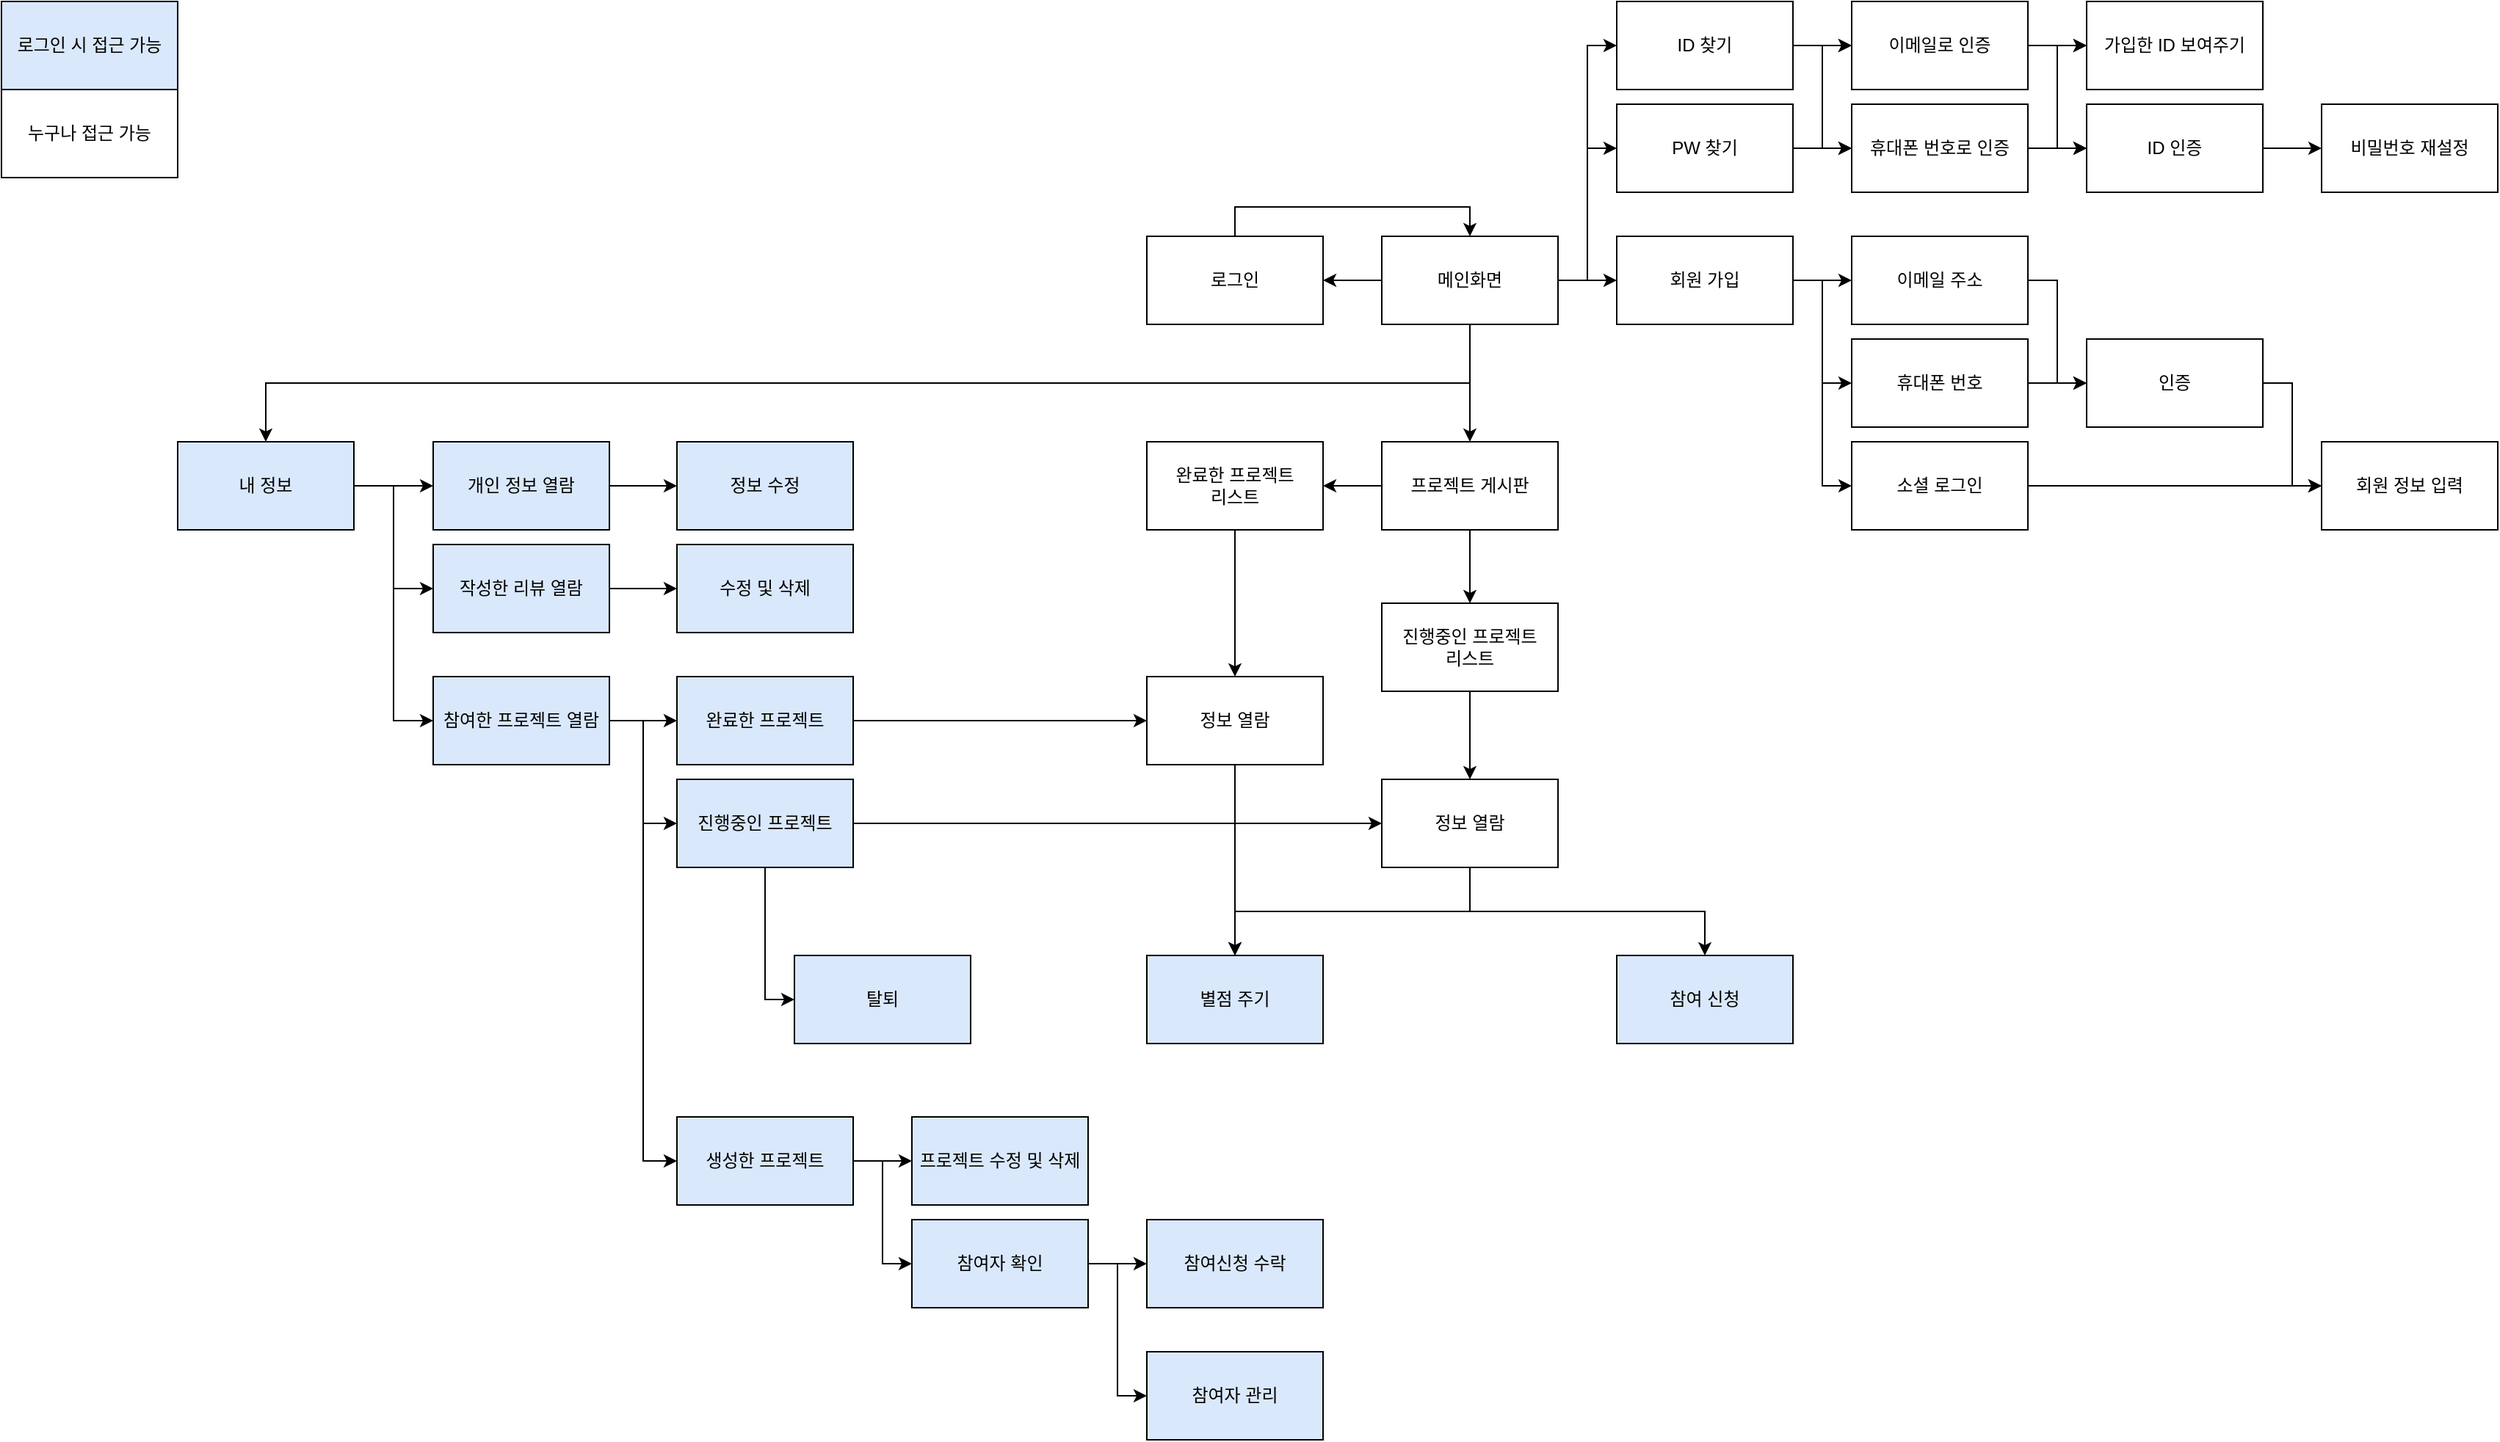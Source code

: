 <mxfile version="20.6.0" type="device"><diagram id="atNk6NkZzC9UexmLSURd" name="페이지-1"><mxGraphModel dx="1688" dy="885" grid="1" gridSize="10" guides="1" tooltips="1" connect="1" arrows="1" fold="1" page="1" pageScale="1" pageWidth="827" pageHeight="1169" math="0" shadow="0"><root><mxCell id="0"/><mxCell id="1" parent="0"/><mxCell id="_BKDXIkQk8l5Chyy_W0b-9" style="edgeStyle=orthogonalEdgeStyle;rounded=0;orthogonalLoop=1;jettySize=auto;html=1;exitX=0.5;exitY=1;exitDx=0;exitDy=0;entryX=0.5;entryY=0;entryDx=0;entryDy=0;" parent="1" source="bjW0CAG0r6nxc3iP6hRu-25" target="_BKDXIkQk8l5Chyy_W0b-2" edge="1"><mxGeometry relative="1" as="geometry"/></mxCell><mxCell id="_BKDXIkQk8l5Chyy_W0b-46" style="edgeStyle=orthogonalEdgeStyle;rounded=0;orthogonalLoop=1;jettySize=auto;html=1;exitX=1;exitY=0.5;exitDx=0;exitDy=0;entryX=0;entryY=0.5;entryDx=0;entryDy=0;" parent="1" source="bjW0CAG0r6nxc3iP6hRu-25" target="_BKDXIkQk8l5Chyy_W0b-45" edge="1"><mxGeometry relative="1" as="geometry"/></mxCell><mxCell id="_BKDXIkQk8l5Chyy_W0b-47" style="edgeStyle=orthogonalEdgeStyle;rounded=0;orthogonalLoop=1;jettySize=auto;html=1;exitX=1;exitY=0.5;exitDx=0;exitDy=0;entryX=0;entryY=0.5;entryDx=0;entryDy=0;" parent="1" source="bjW0CAG0r6nxc3iP6hRu-25" target="_BKDXIkQk8l5Chyy_W0b-44" edge="1"><mxGeometry relative="1" as="geometry"/></mxCell><mxCell id="_BKDXIkQk8l5Chyy_W0b-48" style="edgeStyle=orthogonalEdgeStyle;rounded=0;orthogonalLoop=1;jettySize=auto;html=1;exitX=1;exitY=0.5;exitDx=0;exitDy=0;entryX=0;entryY=0.5;entryDx=0;entryDy=0;" parent="1" source="bjW0CAG0r6nxc3iP6hRu-25" target="_BKDXIkQk8l5Chyy_W0b-15" edge="1"><mxGeometry relative="1" as="geometry"/></mxCell><mxCell id="3mjZ2GjrSlD1f7R-v62S-1" style="edgeStyle=orthogonalEdgeStyle;rounded=0;orthogonalLoop=1;jettySize=auto;html=1;exitX=0.5;exitY=1;exitDx=0;exitDy=0;entryX=0.5;entryY=0;entryDx=0;entryDy=0;" edge="1" parent="1" source="bjW0CAG0r6nxc3iP6hRu-25" target="_BKDXIkQk8l5Chyy_W0b-3"><mxGeometry relative="1" as="geometry"/></mxCell><mxCell id="3mjZ2GjrSlD1f7R-v62S-22" value="" style="edgeStyle=orthogonalEdgeStyle;rounded=0;orthogonalLoop=1;jettySize=auto;html=1;" edge="1" parent="1" source="bjW0CAG0r6nxc3iP6hRu-25" target="3mjZ2GjrSlD1f7R-v62S-21"><mxGeometry relative="1" as="geometry"/></mxCell><mxCell id="bjW0CAG0r6nxc3iP6hRu-25" value="메인화면" style="rounded=0;whiteSpace=wrap;html=1;" parent="1" vertex="1"><mxGeometry x="940" y="160" width="120" height="60" as="geometry"/></mxCell><mxCell id="_BKDXIkQk8l5Chyy_W0b-17" style="edgeStyle=orthogonalEdgeStyle;rounded=0;orthogonalLoop=1;jettySize=auto;html=1;exitX=0.5;exitY=1;exitDx=0;exitDy=0;entryX=0.5;entryY=0;entryDx=0;entryDy=0;" parent="1" source="_BKDXIkQk8l5Chyy_W0b-2" target="_BKDXIkQk8l5Chyy_W0b-14" edge="1"><mxGeometry relative="1" as="geometry"/></mxCell><mxCell id="3mjZ2GjrSlD1f7R-v62S-38" style="edgeStyle=orthogonalEdgeStyle;rounded=0;orthogonalLoop=1;jettySize=auto;html=1;exitX=0;exitY=0.5;exitDx=0;exitDy=0;entryX=1;entryY=0.5;entryDx=0;entryDy=0;" edge="1" parent="1" source="_BKDXIkQk8l5Chyy_W0b-2" target="3mjZ2GjrSlD1f7R-v62S-32"><mxGeometry relative="1" as="geometry"/></mxCell><mxCell id="_BKDXIkQk8l5Chyy_W0b-2" value="프로젝트 게시판" style="rounded=0;whiteSpace=wrap;html=1;" parent="1" vertex="1"><mxGeometry x="940" y="300" width="120" height="60" as="geometry"/></mxCell><mxCell id="3mjZ2GjrSlD1f7R-v62S-24" value="" style="edgeStyle=orthogonalEdgeStyle;rounded=0;orthogonalLoop=1;jettySize=auto;html=1;" edge="1" parent="1" source="_BKDXIkQk8l5Chyy_W0b-3" target="3mjZ2GjrSlD1f7R-v62S-5"><mxGeometry relative="1" as="geometry"/></mxCell><mxCell id="3mjZ2GjrSlD1f7R-v62S-25" style="edgeStyle=orthogonalEdgeStyle;rounded=0;orthogonalLoop=1;jettySize=auto;html=1;exitX=1;exitY=0.5;exitDx=0;exitDy=0;entryX=0;entryY=0.5;entryDx=0;entryDy=0;" edge="1" parent="1" source="_BKDXIkQk8l5Chyy_W0b-3" target="3mjZ2GjrSlD1f7R-v62S-7"><mxGeometry relative="1" as="geometry"/></mxCell><mxCell id="3mjZ2GjrSlD1f7R-v62S-26" style="edgeStyle=orthogonalEdgeStyle;rounded=0;orthogonalLoop=1;jettySize=auto;html=1;exitX=1;exitY=0.5;exitDx=0;exitDy=0;entryX=0;entryY=0.5;entryDx=0;entryDy=0;" edge="1" parent="1" source="_BKDXIkQk8l5Chyy_W0b-3" target="3mjZ2GjrSlD1f7R-v62S-6"><mxGeometry relative="1" as="geometry"/></mxCell><mxCell id="_BKDXIkQk8l5Chyy_W0b-3" value="내 정보" style="rounded=0;whiteSpace=wrap;html=1;fillColor=#dae8fc;strokeColor=#000000;" parent="1" vertex="1"><mxGeometry x="120" y="300" width="120" height="60" as="geometry"/></mxCell><mxCell id="_BKDXIkQk8l5Chyy_W0b-7" value="로그인 시 접근 가능" style="rounded=0;whiteSpace=wrap;html=1;fillColor=#dae8fc;strokeColor=#000000;" parent="1" vertex="1"><mxGeometry width="120" height="60" as="geometry"/></mxCell><mxCell id="_BKDXIkQk8l5Chyy_W0b-8" value="누구나 접근 가능" style="rounded=0;whiteSpace=wrap;html=1;" parent="1" vertex="1"><mxGeometry y="60" width="120" height="60" as="geometry"/></mxCell><mxCell id="3mjZ2GjrSlD1f7R-v62S-40" style="edgeStyle=orthogonalEdgeStyle;rounded=0;orthogonalLoop=1;jettySize=auto;html=1;exitX=0.5;exitY=1;exitDx=0;exitDy=0;entryX=0.5;entryY=0;entryDx=0;entryDy=0;" edge="1" parent="1" source="_BKDXIkQk8l5Chyy_W0b-14" target="3mjZ2GjrSlD1f7R-v62S-39"><mxGeometry relative="1" as="geometry"/></mxCell><mxCell id="_BKDXIkQk8l5Chyy_W0b-14" value="진행중인 프로젝트&lt;br&gt;리스트" style="rounded=0;whiteSpace=wrap;html=1;" parent="1" vertex="1"><mxGeometry x="940" y="410" width="120" height="60" as="geometry"/></mxCell><mxCell id="_BKDXIkQk8l5Chyy_W0b-31" style="edgeStyle=orthogonalEdgeStyle;rounded=0;orthogonalLoop=1;jettySize=auto;html=1;exitX=1;exitY=0.5;exitDx=0;exitDy=0;entryX=0;entryY=0.5;entryDx=0;entryDy=0;" parent="1" source="_BKDXIkQk8l5Chyy_W0b-15" target="_BKDXIkQk8l5Chyy_W0b-26" edge="1"><mxGeometry relative="1" as="geometry"/></mxCell><mxCell id="_BKDXIkQk8l5Chyy_W0b-32" style="edgeStyle=orthogonalEdgeStyle;rounded=0;orthogonalLoop=1;jettySize=auto;html=1;exitX=1;exitY=0.5;exitDx=0;exitDy=0;entryX=0;entryY=0.5;entryDx=0;entryDy=0;" parent="1" source="_BKDXIkQk8l5Chyy_W0b-15" target="_BKDXIkQk8l5Chyy_W0b-29" edge="1"><mxGeometry relative="1" as="geometry"/></mxCell><mxCell id="_BKDXIkQk8l5Chyy_W0b-33" style="edgeStyle=orthogonalEdgeStyle;rounded=0;orthogonalLoop=1;jettySize=auto;html=1;exitX=1;exitY=0.5;exitDx=0;exitDy=0;entryX=0;entryY=0.5;entryDx=0;entryDy=0;" parent="1" source="_BKDXIkQk8l5Chyy_W0b-15" target="_BKDXIkQk8l5Chyy_W0b-30" edge="1"><mxGeometry relative="1" as="geometry"/></mxCell><mxCell id="_BKDXIkQk8l5Chyy_W0b-15" value="회원 가입" style="rounded=0;whiteSpace=wrap;html=1;" parent="1" vertex="1"><mxGeometry x="1100" y="160" width="120" height="60" as="geometry"/></mxCell><mxCell id="_BKDXIkQk8l5Chyy_W0b-19" value="별점 주기" style="rounded=0;whiteSpace=wrap;html=1;fillColor=#dae8fc;strokeColor=#000000;" parent="1" vertex="1"><mxGeometry x="780" y="650" width="120" height="60" as="geometry"/></mxCell><mxCell id="_BKDXIkQk8l5Chyy_W0b-20" value="참여 신청" style="rounded=0;whiteSpace=wrap;html=1;fillColor=#dae8fc;strokeColor=#000000;" parent="1" vertex="1"><mxGeometry x="1100" y="650" width="120" height="60" as="geometry"/></mxCell><mxCell id="_BKDXIkQk8l5Chyy_W0b-35" style="edgeStyle=orthogonalEdgeStyle;rounded=0;orthogonalLoop=1;jettySize=auto;html=1;exitX=1;exitY=0.5;exitDx=0;exitDy=0;entryX=0;entryY=0.5;entryDx=0;entryDy=0;" parent="1" source="_BKDXIkQk8l5Chyy_W0b-26" target="_BKDXIkQk8l5Chyy_W0b-34" edge="1"><mxGeometry relative="1" as="geometry"/></mxCell><mxCell id="_BKDXIkQk8l5Chyy_W0b-26" value="이메일 주소" style="rounded=0;whiteSpace=wrap;html=1;" parent="1" vertex="1"><mxGeometry x="1260" y="160" width="120" height="60" as="geometry"/></mxCell><mxCell id="_BKDXIkQk8l5Chyy_W0b-36" style="edgeStyle=orthogonalEdgeStyle;rounded=0;orthogonalLoop=1;jettySize=auto;html=1;exitX=1;exitY=0.5;exitDx=0;exitDy=0;entryX=0;entryY=0.5;entryDx=0;entryDy=0;" parent="1" source="_BKDXIkQk8l5Chyy_W0b-29" target="_BKDXIkQk8l5Chyy_W0b-34" edge="1"><mxGeometry relative="1" as="geometry"/></mxCell><mxCell id="_BKDXIkQk8l5Chyy_W0b-29" value="휴대폰 번호" style="rounded=0;whiteSpace=wrap;html=1;" parent="1" vertex="1"><mxGeometry x="1260" y="230" width="120" height="60" as="geometry"/></mxCell><mxCell id="_BKDXIkQk8l5Chyy_W0b-39" style="edgeStyle=orthogonalEdgeStyle;rounded=0;orthogonalLoop=1;jettySize=auto;html=1;exitX=1;exitY=0.5;exitDx=0;exitDy=0;entryX=0;entryY=0.5;entryDx=0;entryDy=0;" parent="1" source="_BKDXIkQk8l5Chyy_W0b-30" target="_BKDXIkQk8l5Chyy_W0b-37" edge="1"><mxGeometry relative="1" as="geometry"/></mxCell><mxCell id="_BKDXIkQk8l5Chyy_W0b-30" value="소셜 로그인" style="rounded=0;whiteSpace=wrap;html=1;" parent="1" vertex="1"><mxGeometry x="1260" y="300" width="120" height="60" as="geometry"/></mxCell><mxCell id="_BKDXIkQk8l5Chyy_W0b-38" style="edgeStyle=orthogonalEdgeStyle;rounded=0;orthogonalLoop=1;jettySize=auto;html=1;exitX=1;exitY=0.5;exitDx=0;exitDy=0;entryX=0;entryY=0.5;entryDx=0;entryDy=0;" parent="1" source="_BKDXIkQk8l5Chyy_W0b-34" target="_BKDXIkQk8l5Chyy_W0b-37" edge="1"><mxGeometry relative="1" as="geometry"/></mxCell><mxCell id="_BKDXIkQk8l5Chyy_W0b-34" value="인증" style="rounded=0;whiteSpace=wrap;html=1;" parent="1" vertex="1"><mxGeometry x="1420" y="230" width="120" height="60" as="geometry"/></mxCell><mxCell id="_BKDXIkQk8l5Chyy_W0b-37" value="회원 정보 입력" style="rounded=0;whiteSpace=wrap;html=1;" parent="1" vertex="1"><mxGeometry x="1580" y="300" width="120" height="60" as="geometry"/></mxCell><mxCell id="_BKDXIkQk8l5Chyy_W0b-64" style="edgeStyle=orthogonalEdgeStyle;rounded=0;orthogonalLoop=1;jettySize=auto;html=1;exitX=1;exitY=0.5;exitDx=0;exitDy=0;entryX=0;entryY=0.5;entryDx=0;entryDy=0;" parent="1" source="_BKDXIkQk8l5Chyy_W0b-44" target="_BKDXIkQk8l5Chyy_W0b-49" edge="1"><mxGeometry relative="1" as="geometry"/></mxCell><mxCell id="_BKDXIkQk8l5Chyy_W0b-65" style="edgeStyle=orthogonalEdgeStyle;rounded=0;orthogonalLoop=1;jettySize=auto;html=1;exitX=1;exitY=0.5;exitDx=0;exitDy=0;entryX=0;entryY=0.5;entryDx=0;entryDy=0;" parent="1" source="_BKDXIkQk8l5Chyy_W0b-44" target="_BKDXIkQk8l5Chyy_W0b-50" edge="1"><mxGeometry relative="1" as="geometry"/></mxCell><mxCell id="_BKDXIkQk8l5Chyy_W0b-44" value="PW 찾기" style="rounded=0;whiteSpace=wrap;html=1;" parent="1" vertex="1"><mxGeometry x="1100" y="70" width="120" height="60" as="geometry"/></mxCell><mxCell id="_BKDXIkQk8l5Chyy_W0b-51" style="edgeStyle=orthogonalEdgeStyle;rounded=0;orthogonalLoop=1;jettySize=auto;html=1;exitX=1;exitY=0.5;exitDx=0;exitDy=0;entryX=0;entryY=0.5;entryDx=0;entryDy=0;" parent="1" source="_BKDXIkQk8l5Chyy_W0b-45" target="_BKDXIkQk8l5Chyy_W0b-49" edge="1"><mxGeometry relative="1" as="geometry"/></mxCell><mxCell id="_BKDXIkQk8l5Chyy_W0b-52" style="edgeStyle=orthogonalEdgeStyle;rounded=0;orthogonalLoop=1;jettySize=auto;html=1;exitX=1;exitY=0.5;exitDx=0;exitDy=0;entryX=0;entryY=0.5;entryDx=0;entryDy=0;" parent="1" source="_BKDXIkQk8l5Chyy_W0b-45" target="_BKDXIkQk8l5Chyy_W0b-50" edge="1"><mxGeometry relative="1" as="geometry"/></mxCell><mxCell id="_BKDXIkQk8l5Chyy_W0b-45" value="ID 찾기" style="rounded=0;whiteSpace=wrap;html=1;" parent="1" vertex="1"><mxGeometry x="1100" width="120" height="60" as="geometry"/></mxCell><mxCell id="_BKDXIkQk8l5Chyy_W0b-55" style="edgeStyle=orthogonalEdgeStyle;rounded=0;orthogonalLoop=1;jettySize=auto;html=1;exitX=1;exitY=0.5;exitDx=0;exitDy=0;entryX=0;entryY=0.5;entryDx=0;entryDy=0;" parent="1" source="_BKDXIkQk8l5Chyy_W0b-49" target="_BKDXIkQk8l5Chyy_W0b-53" edge="1"><mxGeometry relative="1" as="geometry"/></mxCell><mxCell id="_BKDXIkQk8l5Chyy_W0b-62" style="edgeStyle=orthogonalEdgeStyle;rounded=0;orthogonalLoop=1;jettySize=auto;html=1;exitX=1;exitY=0.5;exitDx=0;exitDy=0;entryX=0;entryY=0.5;entryDx=0;entryDy=0;" parent="1" source="_BKDXIkQk8l5Chyy_W0b-49" target="_BKDXIkQk8l5Chyy_W0b-56" edge="1"><mxGeometry relative="1" as="geometry"/></mxCell><mxCell id="_BKDXIkQk8l5Chyy_W0b-49" value="휴대폰 번호로 인증" style="rounded=0;whiteSpace=wrap;html=1;" parent="1" vertex="1"><mxGeometry x="1260" y="70" width="120" height="60" as="geometry"/></mxCell><mxCell id="_BKDXIkQk8l5Chyy_W0b-54" style="edgeStyle=orthogonalEdgeStyle;rounded=0;orthogonalLoop=1;jettySize=auto;html=1;exitX=1;exitY=0.5;exitDx=0;exitDy=0;entryX=0;entryY=0.5;entryDx=0;entryDy=0;" parent="1" source="_BKDXIkQk8l5Chyy_W0b-50" target="_BKDXIkQk8l5Chyy_W0b-53" edge="1"><mxGeometry relative="1" as="geometry"/></mxCell><mxCell id="_BKDXIkQk8l5Chyy_W0b-61" style="edgeStyle=orthogonalEdgeStyle;rounded=0;orthogonalLoop=1;jettySize=auto;html=1;exitX=1;exitY=0.5;exitDx=0;exitDy=0;entryX=0;entryY=0.5;entryDx=0;entryDy=0;" parent="1" source="_BKDXIkQk8l5Chyy_W0b-50" target="_BKDXIkQk8l5Chyy_W0b-56" edge="1"><mxGeometry relative="1" as="geometry"/></mxCell><mxCell id="_BKDXIkQk8l5Chyy_W0b-50" value="이메일로 인증" style="rounded=0;whiteSpace=wrap;html=1;" parent="1" vertex="1"><mxGeometry x="1260" width="120" height="60" as="geometry"/></mxCell><mxCell id="_BKDXIkQk8l5Chyy_W0b-53" value="가입한 ID 보여주기" style="rounded=0;whiteSpace=wrap;html=1;" parent="1" vertex="1"><mxGeometry x="1420" width="120" height="60" as="geometry"/></mxCell><mxCell id="_BKDXIkQk8l5Chyy_W0b-63" style="edgeStyle=orthogonalEdgeStyle;rounded=0;orthogonalLoop=1;jettySize=auto;html=1;exitX=1;exitY=0.5;exitDx=0;exitDy=0;entryX=0;entryY=0.5;entryDx=0;entryDy=0;" parent="1" source="_BKDXIkQk8l5Chyy_W0b-56" target="_BKDXIkQk8l5Chyy_W0b-60" edge="1"><mxGeometry relative="1" as="geometry"/></mxCell><mxCell id="_BKDXIkQk8l5Chyy_W0b-56" value="ID 인증" style="rounded=0;whiteSpace=wrap;html=1;" parent="1" vertex="1"><mxGeometry x="1420" y="70" width="120" height="60" as="geometry"/></mxCell><mxCell id="_BKDXIkQk8l5Chyy_W0b-60" value="비밀번호 재설정" style="rounded=0;whiteSpace=wrap;html=1;" parent="1" vertex="1"><mxGeometry x="1580" y="70" width="120" height="60" as="geometry"/></mxCell><mxCell id="3mjZ2GjrSlD1f7R-v62S-2" value="정보 수정" style="rounded=0;whiteSpace=wrap;html=1;fillColor=#dae8fc;strokeColor=#000000;" vertex="1" parent="1"><mxGeometry x="460.0" y="300" width="120" height="60" as="geometry"/></mxCell><mxCell id="3mjZ2GjrSlD1f7R-v62S-27" style="edgeStyle=orthogonalEdgeStyle;rounded=0;orthogonalLoop=1;jettySize=auto;html=1;exitX=1;exitY=0.5;exitDx=0;exitDy=0;entryX=0;entryY=0.5;entryDx=0;entryDy=0;" edge="1" parent="1" source="3mjZ2GjrSlD1f7R-v62S-5" target="3mjZ2GjrSlD1f7R-v62S-2"><mxGeometry relative="1" as="geometry"/></mxCell><mxCell id="3mjZ2GjrSlD1f7R-v62S-5" value="개인 정보 열람" style="rounded=0;whiteSpace=wrap;html=1;fillColor=#dae8fc;strokeColor=#000000;" vertex="1" parent="1"><mxGeometry x="294" y="300" width="120" height="60" as="geometry"/></mxCell><mxCell id="3mjZ2GjrSlD1f7R-v62S-29" value="" style="edgeStyle=orthogonalEdgeStyle;rounded=0;orthogonalLoop=1;jettySize=auto;html=1;" edge="1" parent="1" source="3mjZ2GjrSlD1f7R-v62S-6" target="3mjZ2GjrSlD1f7R-v62S-15"><mxGeometry relative="1" as="geometry"/></mxCell><mxCell id="3mjZ2GjrSlD1f7R-v62S-30" style="edgeStyle=orthogonalEdgeStyle;rounded=0;orthogonalLoop=1;jettySize=auto;html=1;exitX=1;exitY=0.5;exitDx=0;exitDy=0;entryX=0;entryY=0.5;entryDx=0;entryDy=0;" edge="1" parent="1" source="3mjZ2GjrSlD1f7R-v62S-6" target="3mjZ2GjrSlD1f7R-v62S-14"><mxGeometry relative="1" as="geometry"/></mxCell><mxCell id="3mjZ2GjrSlD1f7R-v62S-31" style="edgeStyle=orthogonalEdgeStyle;rounded=0;orthogonalLoop=1;jettySize=auto;html=1;exitX=1;exitY=0.5;exitDx=0;exitDy=0;entryX=0;entryY=0.5;entryDx=0;entryDy=0;" edge="1" parent="1" source="3mjZ2GjrSlD1f7R-v62S-6" target="3mjZ2GjrSlD1f7R-v62S-18"><mxGeometry relative="1" as="geometry"/></mxCell><mxCell id="3mjZ2GjrSlD1f7R-v62S-6" value="참여한 프로젝트 열람" style="rounded=0;whiteSpace=wrap;html=1;fillColor=#dae8fc;strokeColor=#000000;" vertex="1" parent="1"><mxGeometry x="294" y="460" width="120" height="60" as="geometry"/></mxCell><mxCell id="3mjZ2GjrSlD1f7R-v62S-28" style="edgeStyle=orthogonalEdgeStyle;rounded=0;orthogonalLoop=1;jettySize=auto;html=1;exitX=1;exitY=0.5;exitDx=0;exitDy=0;entryX=0;entryY=0.5;entryDx=0;entryDy=0;" edge="1" parent="1" source="3mjZ2GjrSlD1f7R-v62S-7" target="3mjZ2GjrSlD1f7R-v62S-12"><mxGeometry relative="1" as="geometry"/></mxCell><mxCell id="3mjZ2GjrSlD1f7R-v62S-7" value="작성한 리뷰 열람" style="rounded=0;whiteSpace=wrap;html=1;fillColor=#dae8fc;strokeColor=#000000;" vertex="1" parent="1"><mxGeometry x="294" y="370" width="120" height="60" as="geometry"/></mxCell><mxCell id="3mjZ2GjrSlD1f7R-v62S-12" value="수정 및 삭제" style="rounded=0;whiteSpace=wrap;html=1;fillColor=#dae8fc;strokeColor=#000000;" vertex="1" parent="1"><mxGeometry x="460.0" y="370" width="120" height="60" as="geometry"/></mxCell><mxCell id="3mjZ2GjrSlD1f7R-v62S-41" style="edgeStyle=orthogonalEdgeStyle;rounded=0;orthogonalLoop=1;jettySize=auto;html=1;exitX=1;exitY=0.5;exitDx=0;exitDy=0;entryX=0;entryY=0.5;entryDx=0;entryDy=0;" edge="1" parent="1" source="3mjZ2GjrSlD1f7R-v62S-14" target="3mjZ2GjrSlD1f7R-v62S-39"><mxGeometry relative="1" as="geometry"/></mxCell><mxCell id="3mjZ2GjrSlD1f7R-v62S-45" style="edgeStyle=orthogonalEdgeStyle;rounded=0;orthogonalLoop=1;jettySize=auto;html=1;exitX=0.5;exitY=1;exitDx=0;exitDy=0;entryX=0;entryY=0.5;entryDx=0;entryDy=0;" edge="1" parent="1" source="3mjZ2GjrSlD1f7R-v62S-14" target="3mjZ2GjrSlD1f7R-v62S-43"><mxGeometry relative="1" as="geometry"/></mxCell><mxCell id="3mjZ2GjrSlD1f7R-v62S-14" value="진행중인 프로젝트" style="rounded=0;whiteSpace=wrap;html=1;fillColor=#dae8fc;strokeColor=#000000;" vertex="1" parent="1"><mxGeometry x="460.0" y="530" width="120" height="60" as="geometry"/></mxCell><mxCell id="3mjZ2GjrSlD1f7R-v62S-36" style="edgeStyle=orthogonalEdgeStyle;rounded=0;orthogonalLoop=1;jettySize=auto;html=1;exitX=1;exitY=0.5;exitDx=0;exitDy=0;entryX=0;entryY=0.5;entryDx=0;entryDy=0;" edge="1" parent="1" source="3mjZ2GjrSlD1f7R-v62S-15" target="3mjZ2GjrSlD1f7R-v62S-35"><mxGeometry relative="1" as="geometry"/></mxCell><mxCell id="3mjZ2GjrSlD1f7R-v62S-15" value="완료한 프로젝트" style="rounded=0;whiteSpace=wrap;html=1;fillColor=#dae8fc;strokeColor=#000000;" vertex="1" parent="1"><mxGeometry x="460.0" y="460" width="120" height="60" as="geometry"/></mxCell><mxCell id="3mjZ2GjrSlD1f7R-v62S-50" style="edgeStyle=orthogonalEdgeStyle;rounded=0;orthogonalLoop=1;jettySize=auto;html=1;exitX=1;exitY=0.5;exitDx=0;exitDy=0;entryX=0;entryY=0.5;entryDx=0;entryDy=0;" edge="1" parent="1" source="3mjZ2GjrSlD1f7R-v62S-18" target="3mjZ2GjrSlD1f7R-v62S-49"><mxGeometry relative="1" as="geometry"/></mxCell><mxCell id="3mjZ2GjrSlD1f7R-v62S-52" style="edgeStyle=orthogonalEdgeStyle;rounded=0;orthogonalLoop=1;jettySize=auto;html=1;exitX=1;exitY=0.5;exitDx=0;exitDy=0;entryX=0;entryY=0.5;entryDx=0;entryDy=0;" edge="1" parent="1" source="3mjZ2GjrSlD1f7R-v62S-18" target="3mjZ2GjrSlD1f7R-v62S-51"><mxGeometry relative="1" as="geometry"/></mxCell><mxCell id="3mjZ2GjrSlD1f7R-v62S-18" value="생성한 프로젝트" style="rounded=0;whiteSpace=wrap;html=1;fillColor=#dae8fc;strokeColor=#000000;" vertex="1" parent="1"><mxGeometry x="460.0" y="760" width="120" height="60" as="geometry"/></mxCell><mxCell id="3mjZ2GjrSlD1f7R-v62S-23" style="edgeStyle=orthogonalEdgeStyle;rounded=0;orthogonalLoop=1;jettySize=auto;html=1;exitX=0.5;exitY=0;exitDx=0;exitDy=0;entryX=0.5;entryY=0;entryDx=0;entryDy=0;" edge="1" parent="1" source="3mjZ2GjrSlD1f7R-v62S-21" target="bjW0CAG0r6nxc3iP6hRu-25"><mxGeometry relative="1" as="geometry"/></mxCell><mxCell id="3mjZ2GjrSlD1f7R-v62S-21" value="로그인" style="rounded=0;whiteSpace=wrap;html=1;" vertex="1" parent="1"><mxGeometry x="780" y="160" width="120" height="60" as="geometry"/></mxCell><mxCell id="3mjZ2GjrSlD1f7R-v62S-37" style="edgeStyle=orthogonalEdgeStyle;rounded=0;orthogonalLoop=1;jettySize=auto;html=1;exitX=0.5;exitY=1;exitDx=0;exitDy=0;entryX=0.5;entryY=0;entryDx=0;entryDy=0;" edge="1" parent="1" source="3mjZ2GjrSlD1f7R-v62S-32" target="3mjZ2GjrSlD1f7R-v62S-35"><mxGeometry relative="1" as="geometry"/></mxCell><mxCell id="3mjZ2GjrSlD1f7R-v62S-32" value="완료한 프로젝트 &lt;br&gt;리스트" style="rounded=0;whiteSpace=wrap;html=1;" vertex="1" parent="1"><mxGeometry x="780" y="300" width="120" height="60" as="geometry"/></mxCell><mxCell id="3mjZ2GjrSlD1f7R-v62S-46" style="edgeStyle=orthogonalEdgeStyle;rounded=0;orthogonalLoop=1;jettySize=auto;html=1;exitX=0.5;exitY=1;exitDx=0;exitDy=0;entryX=0.5;entryY=0;entryDx=0;entryDy=0;" edge="1" parent="1" source="3mjZ2GjrSlD1f7R-v62S-35" target="_BKDXIkQk8l5Chyy_W0b-19"><mxGeometry relative="1" as="geometry"/></mxCell><mxCell id="3mjZ2GjrSlD1f7R-v62S-35" value="정보 열람" style="rounded=0;whiteSpace=wrap;html=1;" vertex="1" parent="1"><mxGeometry x="780" y="460" width="120" height="60" as="geometry"/></mxCell><mxCell id="3mjZ2GjrSlD1f7R-v62S-47" style="edgeStyle=orthogonalEdgeStyle;rounded=0;orthogonalLoop=1;jettySize=auto;html=1;exitX=0.5;exitY=1;exitDx=0;exitDy=0;entryX=0.5;entryY=0;entryDx=0;entryDy=0;" edge="1" parent="1" source="3mjZ2GjrSlD1f7R-v62S-39" target="_BKDXIkQk8l5Chyy_W0b-19"><mxGeometry relative="1" as="geometry"/></mxCell><mxCell id="3mjZ2GjrSlD1f7R-v62S-48" style="edgeStyle=orthogonalEdgeStyle;rounded=0;orthogonalLoop=1;jettySize=auto;html=1;exitX=0.5;exitY=1;exitDx=0;exitDy=0;entryX=0.5;entryY=0;entryDx=0;entryDy=0;" edge="1" parent="1" source="3mjZ2GjrSlD1f7R-v62S-39" target="_BKDXIkQk8l5Chyy_W0b-20"><mxGeometry relative="1" as="geometry"/></mxCell><mxCell id="3mjZ2GjrSlD1f7R-v62S-39" value="정보 열람" style="rounded=0;whiteSpace=wrap;html=1;" vertex="1" parent="1"><mxGeometry x="940" y="530" width="120" height="60" as="geometry"/></mxCell><mxCell id="3mjZ2GjrSlD1f7R-v62S-43" value="탈퇴" style="rounded=0;whiteSpace=wrap;html=1;fillColor=#dae8fc;strokeColor=#000000;" vertex="1" parent="1"><mxGeometry x="540" y="650" width="120" height="60" as="geometry"/></mxCell><mxCell id="3mjZ2GjrSlD1f7R-v62S-49" value="프로젝트 수정 및 삭제" style="rounded=0;whiteSpace=wrap;html=1;fillColor=#dae8fc;strokeColor=#000000;" vertex="1" parent="1"><mxGeometry x="620" y="760" width="120" height="60" as="geometry"/></mxCell><mxCell id="3mjZ2GjrSlD1f7R-v62S-54" style="edgeStyle=orthogonalEdgeStyle;rounded=0;orthogonalLoop=1;jettySize=auto;html=1;exitX=1;exitY=0.5;exitDx=0;exitDy=0;entryX=0;entryY=0.5;entryDx=0;entryDy=0;" edge="1" parent="1" source="3mjZ2GjrSlD1f7R-v62S-51" target="3mjZ2GjrSlD1f7R-v62S-53"><mxGeometry relative="1" as="geometry"/></mxCell><mxCell id="3mjZ2GjrSlD1f7R-v62S-56" style="edgeStyle=orthogonalEdgeStyle;rounded=0;orthogonalLoop=1;jettySize=auto;html=1;exitX=1;exitY=0.5;exitDx=0;exitDy=0;entryX=0;entryY=0.5;entryDx=0;entryDy=0;" edge="1" parent="1" source="3mjZ2GjrSlD1f7R-v62S-51" target="3mjZ2GjrSlD1f7R-v62S-55"><mxGeometry relative="1" as="geometry"/></mxCell><mxCell id="3mjZ2GjrSlD1f7R-v62S-51" value="참여자 확인" style="rounded=0;whiteSpace=wrap;html=1;fillColor=#dae8fc;strokeColor=#000000;" vertex="1" parent="1"><mxGeometry x="620" y="830" width="120" height="60" as="geometry"/></mxCell><mxCell id="3mjZ2GjrSlD1f7R-v62S-53" value="참여신청 수락" style="rounded=0;whiteSpace=wrap;html=1;fillColor=#dae8fc;strokeColor=#000000;" vertex="1" parent="1"><mxGeometry x="780" y="830" width="120" height="60" as="geometry"/></mxCell><mxCell id="3mjZ2GjrSlD1f7R-v62S-55" value="참여자 관리" style="rounded=0;whiteSpace=wrap;html=1;fillColor=#dae8fc;strokeColor=#000000;" vertex="1" parent="1"><mxGeometry x="780" y="920" width="120" height="60" as="geometry"/></mxCell></root></mxGraphModel></diagram></mxfile>